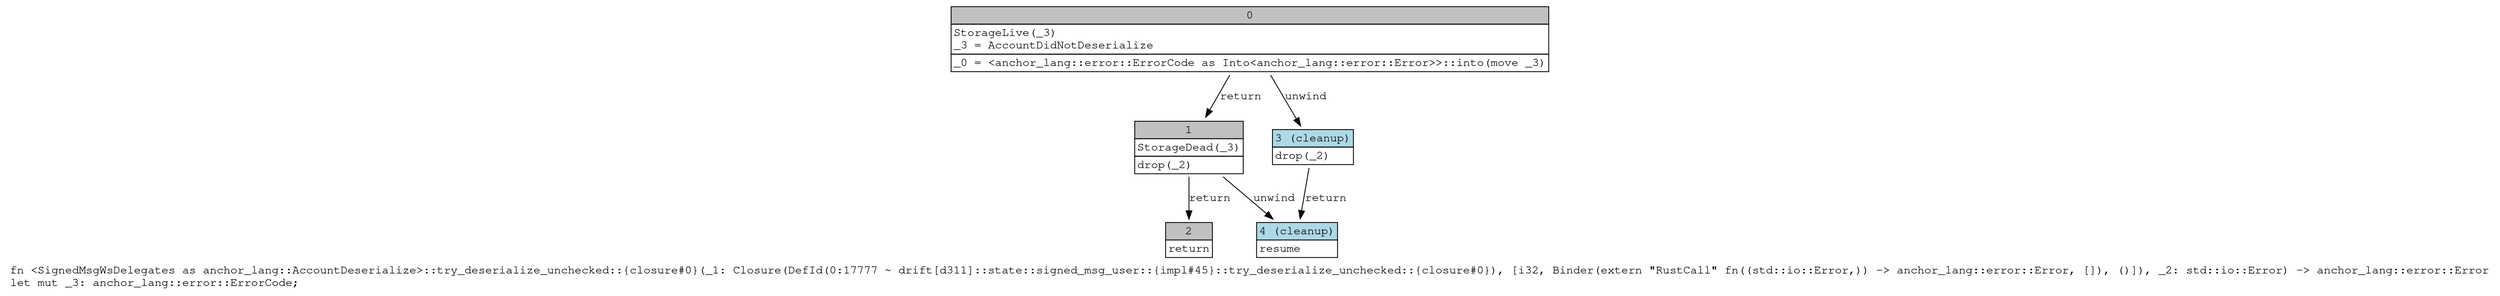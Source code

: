 digraph Mir_0_17777 {
    graph [fontname="Courier, monospace"];
    node [fontname="Courier, monospace"];
    edge [fontname="Courier, monospace"];
    label=<fn &lt;SignedMsgWsDelegates as anchor_lang::AccountDeserialize&gt;::try_deserialize_unchecked::{closure#0}(_1: Closure(DefId(0:17777 ~ drift[d311]::state::signed_msg_user::{impl#45}::try_deserialize_unchecked::{closure#0}), [i32, Binder(extern &quot;RustCall&quot; fn((std::io::Error,)) -&gt; anchor_lang::error::Error, []), ()]), _2: std::io::Error) -&gt; anchor_lang::error::Error<br align="left"/>let mut _3: anchor_lang::error::ErrorCode;<br align="left"/>>;
    bb0__0_17777 [shape="none", label=<<table border="0" cellborder="1" cellspacing="0"><tr><td bgcolor="gray" align="center" colspan="1">0</td></tr><tr><td align="left" balign="left">StorageLive(_3)<br/>_3 = AccountDidNotDeserialize<br/></td></tr><tr><td align="left">_0 = &lt;anchor_lang::error::ErrorCode as Into&lt;anchor_lang::error::Error&gt;&gt;::into(move _3)</td></tr></table>>];
    bb1__0_17777 [shape="none", label=<<table border="0" cellborder="1" cellspacing="0"><tr><td bgcolor="gray" align="center" colspan="1">1</td></tr><tr><td align="left" balign="left">StorageDead(_3)<br/></td></tr><tr><td align="left">drop(_2)</td></tr></table>>];
    bb2__0_17777 [shape="none", label=<<table border="0" cellborder="1" cellspacing="0"><tr><td bgcolor="gray" align="center" colspan="1">2</td></tr><tr><td align="left">return</td></tr></table>>];
    bb3__0_17777 [shape="none", label=<<table border="0" cellborder="1" cellspacing="0"><tr><td bgcolor="lightblue" align="center" colspan="1">3 (cleanup)</td></tr><tr><td align="left">drop(_2)</td></tr></table>>];
    bb4__0_17777 [shape="none", label=<<table border="0" cellborder="1" cellspacing="0"><tr><td bgcolor="lightblue" align="center" colspan="1">4 (cleanup)</td></tr><tr><td align="left">resume</td></tr></table>>];
    bb0__0_17777 -> bb1__0_17777 [label="return"];
    bb0__0_17777 -> bb3__0_17777 [label="unwind"];
    bb1__0_17777 -> bb2__0_17777 [label="return"];
    bb1__0_17777 -> bb4__0_17777 [label="unwind"];
    bb3__0_17777 -> bb4__0_17777 [label="return"];
}
